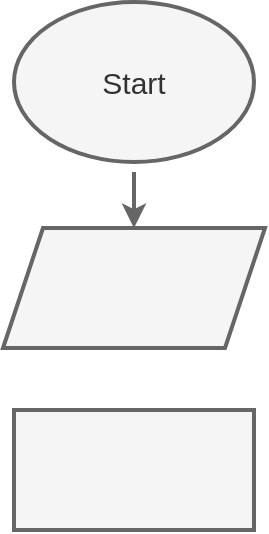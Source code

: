 <mxfile version="21.1.1" type="github">
  <diagram name="Страница 1" id="ACcvHvgXB7bruhRaSmyQ">
    <mxGraphModel dx="954" dy="647" grid="1" gridSize="13" guides="1" tooltips="1" connect="1" arrows="1" fold="1" page="1" pageScale="1" pageWidth="827" pageHeight="1169" math="0" shadow="0">
      <root>
        <mxCell id="0" />
        <mxCell id="1" parent="0" />
        <mxCell id="b7IFShKbtS9lGx2a-9Go-1" value="&lt;font style=&quot;font-size: 15px;&quot;&gt;Start&lt;/font&gt;" style="ellipse;whiteSpace=wrap;html=1;fillColor=#f5f5f5;strokeColor=#666666;fontColor=#333333;strokeWidth=2;fontSize=15;" parent="1" vertex="1">
          <mxGeometry x="90" y="30" width="120" height="80" as="geometry" />
        </mxCell>
        <mxCell id="b7IFShKbtS9lGx2a-9Go-2" value="" style="shape=parallelogram;perimeter=parallelogramPerimeter;whiteSpace=wrap;html=1;fixedSize=1;fillColor=#f5f5f5;strokeColor=#666666;fontColor=#333333;strokeWidth=2;fontSize=15;" parent="1" vertex="1">
          <mxGeometry x="84.5" y="143" width="131" height="60" as="geometry" />
        </mxCell>
        <mxCell id="fXVYxTk6iXW4gVmDeo8w-1" value="" style="endArrow=classic;html=1;rounded=0;entryX=0.5;entryY=0;entryDx=0;entryDy=0;fillColor=#f5f5f5;strokeColor=#666666;strokeWidth=2;fontSize=15;" edge="1" parent="1" target="b7IFShKbtS9lGx2a-9Go-2">
          <mxGeometry width="50" height="50" relative="1" as="geometry">
            <mxPoint x="150" y="115" as="sourcePoint" />
            <mxPoint x="193" y="65" as="targetPoint" />
          </mxGeometry>
        </mxCell>
        <mxCell id="fXVYxTk6iXW4gVmDeo8w-3" value="" style="rounded=0;whiteSpace=wrap;html=1;fillColor=#f5f5f5;fontColor=#333333;strokeColor=#666666;strokeWidth=2;fontSize=15;" vertex="1" parent="1">
          <mxGeometry x="90" y="234" width="120" height="60" as="geometry" />
        </mxCell>
      </root>
    </mxGraphModel>
  </diagram>
</mxfile>
